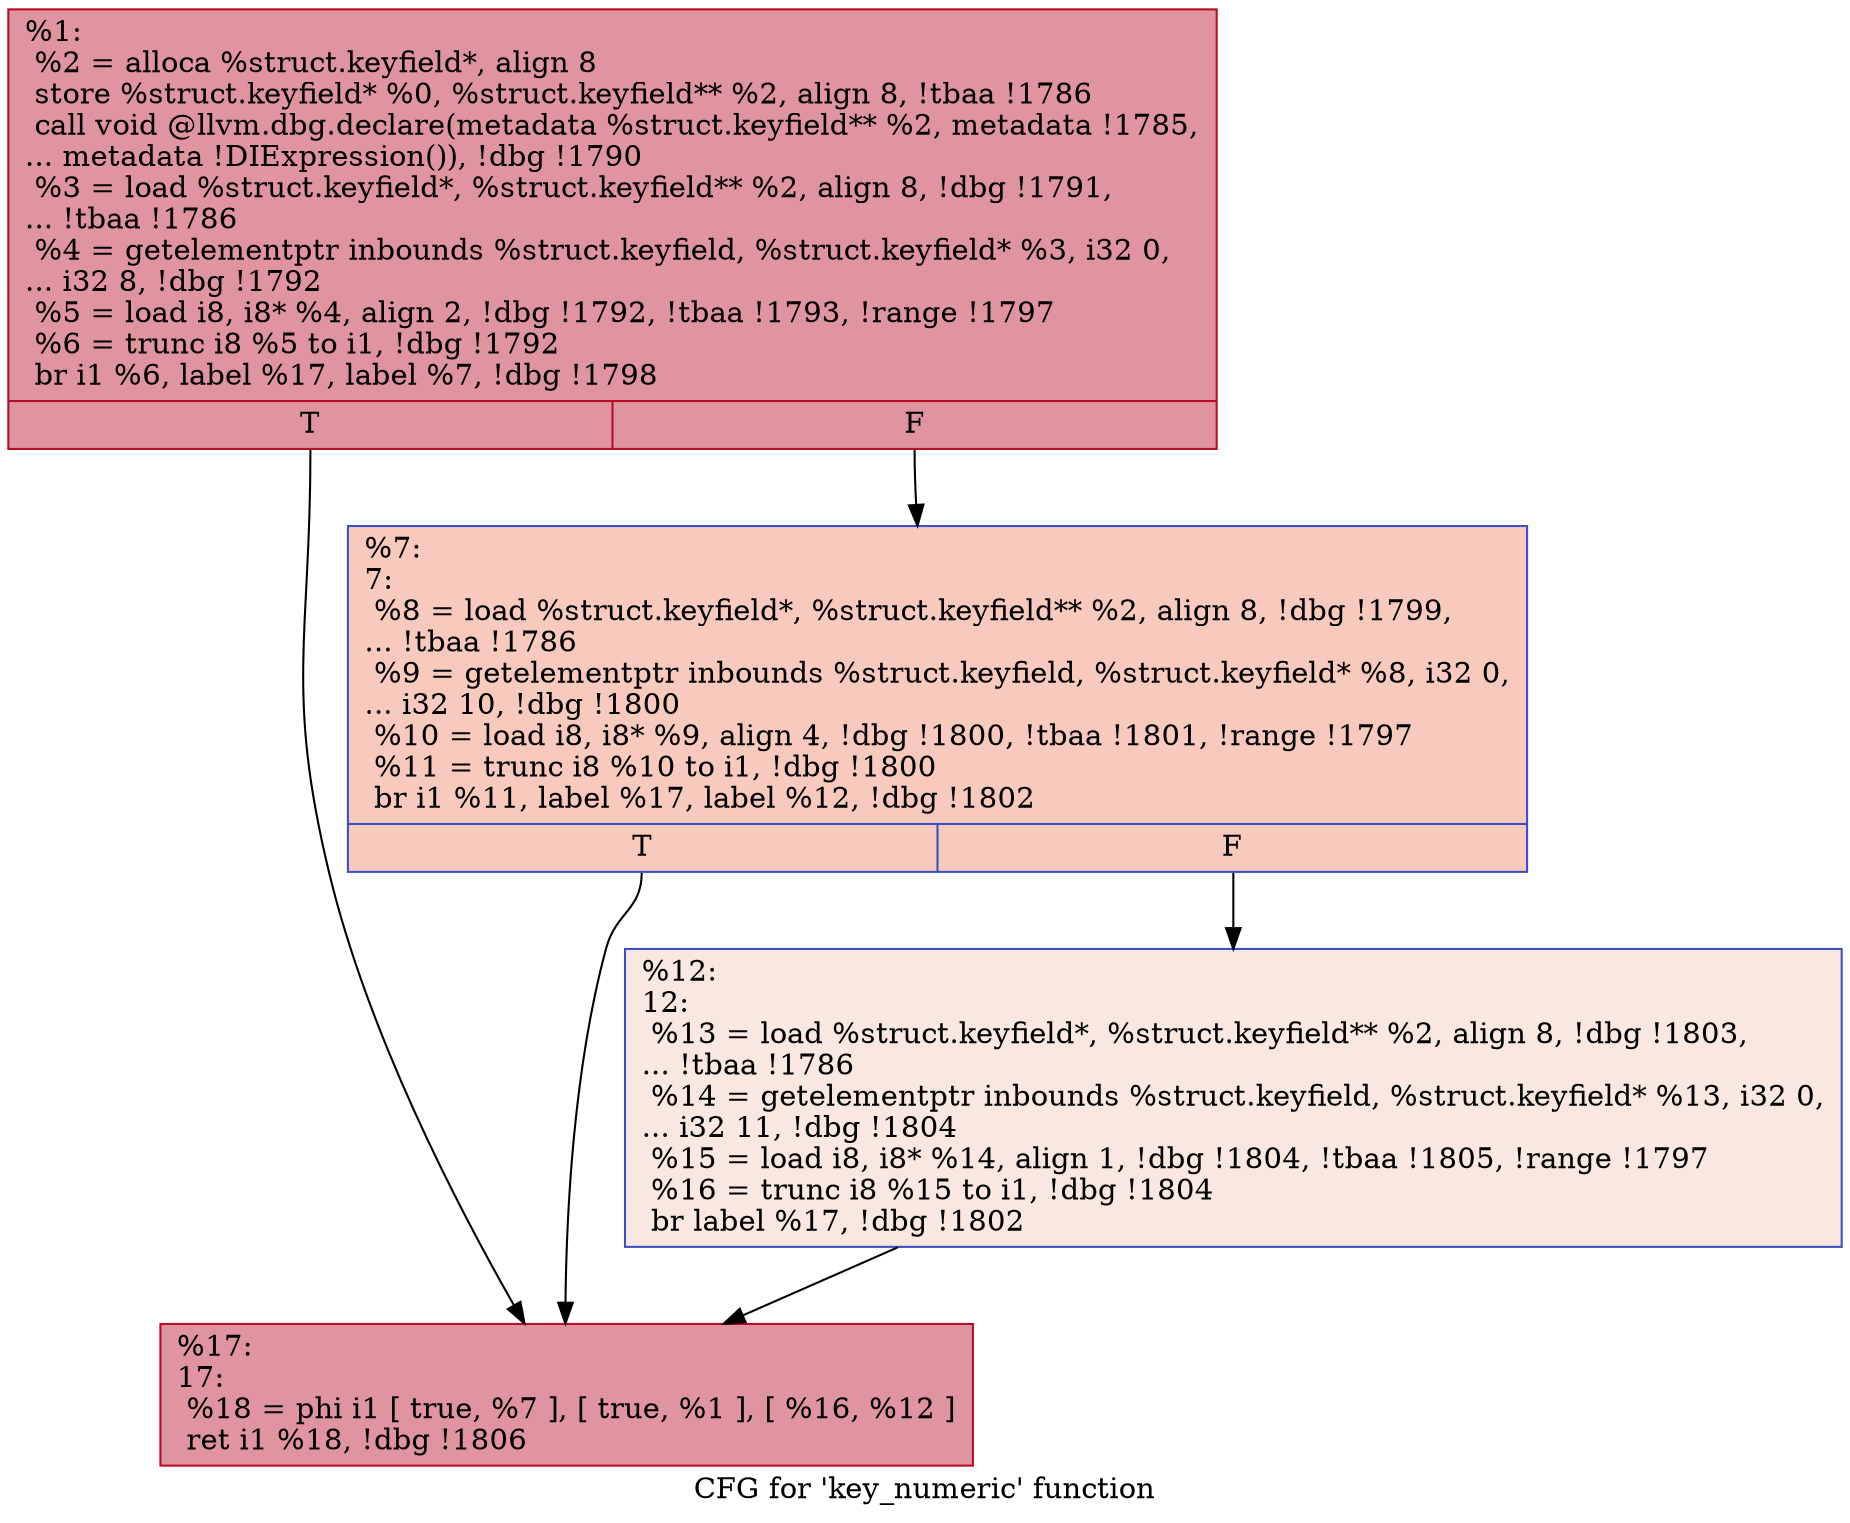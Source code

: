 digraph "CFG for 'key_numeric' function" {
	label="CFG for 'key_numeric' function";

	Node0x2445ef0 [shape=record,color="#b70d28ff", style=filled, fillcolor="#b70d2870",label="{%1:\l  %2 = alloca %struct.keyfield*, align 8\l  store %struct.keyfield* %0, %struct.keyfield** %2, align 8, !tbaa !1786\l  call void @llvm.dbg.declare(metadata %struct.keyfield** %2, metadata !1785,\l... metadata !DIExpression()), !dbg !1790\l  %3 = load %struct.keyfield*, %struct.keyfield** %2, align 8, !dbg !1791,\l... !tbaa !1786\l  %4 = getelementptr inbounds %struct.keyfield, %struct.keyfield* %3, i32 0,\l... i32 8, !dbg !1792\l  %5 = load i8, i8* %4, align 2, !dbg !1792, !tbaa !1793, !range !1797\l  %6 = trunc i8 %5 to i1, !dbg !1792\l  br i1 %6, label %17, label %7, !dbg !1798\l|{<s0>T|<s1>F}}"];
	Node0x2445ef0:s0 -> Node0x2446110;
	Node0x2445ef0:s1 -> Node0x2446070;
	Node0x2446070 [shape=record,color="#3d50c3ff", style=filled, fillcolor="#ef886b70",label="{%7:\l7:                                                \l  %8 = load %struct.keyfield*, %struct.keyfield** %2, align 8, !dbg !1799,\l... !tbaa !1786\l  %9 = getelementptr inbounds %struct.keyfield, %struct.keyfield* %8, i32 0,\l... i32 10, !dbg !1800\l  %10 = load i8, i8* %9, align 4, !dbg !1800, !tbaa !1801, !range !1797\l  %11 = trunc i8 %10 to i1, !dbg !1800\l  br i1 %11, label %17, label %12, !dbg !1802\l|{<s0>T|<s1>F}}"];
	Node0x2446070:s0 -> Node0x2446110;
	Node0x2446070:s1 -> Node0x24460c0;
	Node0x24460c0 [shape=record,color="#3d50c3ff", style=filled, fillcolor="#f1ccb870",label="{%12:\l12:                                               \l  %13 = load %struct.keyfield*, %struct.keyfield** %2, align 8, !dbg !1803,\l... !tbaa !1786\l  %14 = getelementptr inbounds %struct.keyfield, %struct.keyfield* %13, i32 0,\l... i32 11, !dbg !1804\l  %15 = load i8, i8* %14, align 1, !dbg !1804, !tbaa !1805, !range !1797\l  %16 = trunc i8 %15 to i1, !dbg !1804\l  br label %17, !dbg !1802\l}"];
	Node0x24460c0 -> Node0x2446110;
	Node0x2446110 [shape=record,color="#b70d28ff", style=filled, fillcolor="#b70d2870",label="{%17:\l17:                                               \l  %18 = phi i1 [ true, %7 ], [ true, %1 ], [ %16, %12 ]\l  ret i1 %18, !dbg !1806\l}"];
}
